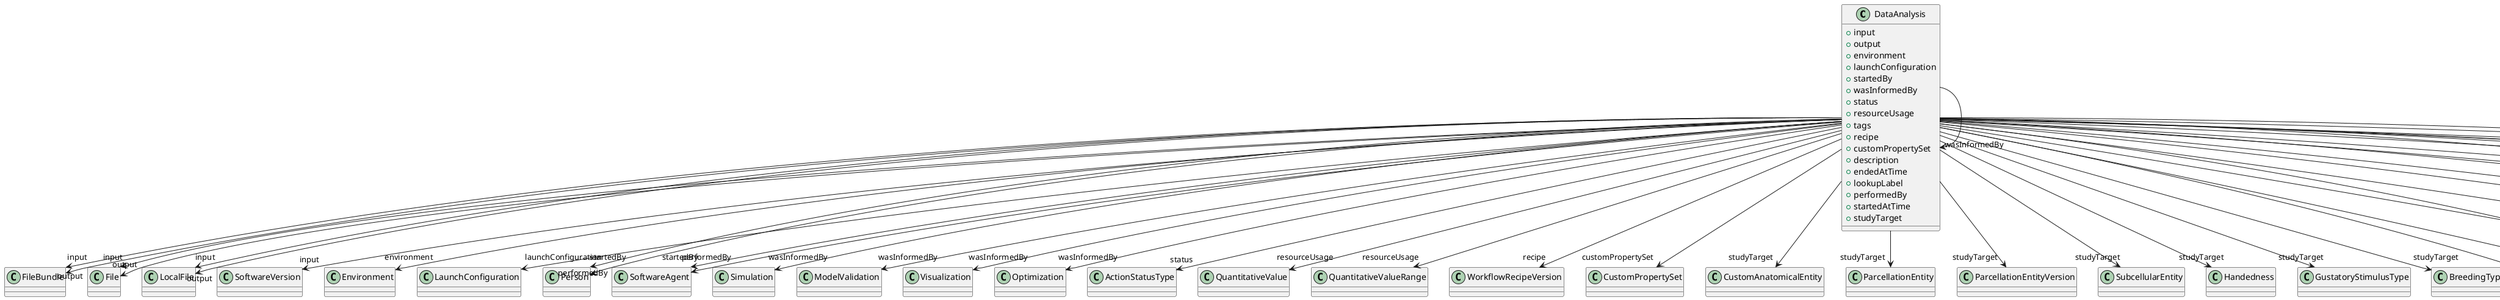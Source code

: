 @startuml
class DataAnalysis {
+input
+output
+environment
+launchConfiguration
+startedBy
+wasInformedBy
+status
+resourceUsage
+tags
+recipe
+customPropertySet
+description
+endedAtTime
+lookupLabel
+performedBy
+startedAtTime
+studyTarget

}
DataAnalysis -d-> "input" FileBundle
DataAnalysis -d-> "input" File
DataAnalysis -d-> "input" LocalFile
DataAnalysis -d-> "input" SoftwareVersion
DataAnalysis -d-> "output" FileBundle
DataAnalysis -d-> "output" File
DataAnalysis -d-> "output" LocalFile
DataAnalysis -d-> "environment" Environment
DataAnalysis -d-> "launchConfiguration" LaunchConfiguration
DataAnalysis -d-> "startedBy" Person
DataAnalysis -d-> "startedBy" SoftwareAgent
DataAnalysis -d-> "wasInformedBy" Simulation
DataAnalysis -d-> "wasInformedBy" DataAnalysis
DataAnalysis -d-> "wasInformedBy" ModelValidation
DataAnalysis -d-> "wasInformedBy" Visualization
DataAnalysis -d-> "wasInformedBy" Optimization
DataAnalysis -d-> "status" ActionStatusType
DataAnalysis -d-> "resourceUsage" QuantitativeValue
DataAnalysis -d-> "resourceUsage" QuantitativeValueRange
DataAnalysis -d-> "recipe" WorkflowRecipeVersion
DataAnalysis -d-> "customPropertySet" CustomPropertySet
DataAnalysis -d-> "performedBy" SoftwareAgent
DataAnalysis -d-> "performedBy" Person
DataAnalysis -d-> "studyTarget" CustomAnatomicalEntity
DataAnalysis -d-> "studyTarget" ParcellationEntity
DataAnalysis -d-> "studyTarget" ParcellationEntityVersion
DataAnalysis -d-> "studyTarget" SubcellularEntity
DataAnalysis -d-> "studyTarget" Handedness
DataAnalysis -d-> "studyTarget" GustatoryStimulusType
DataAnalysis -d-> "studyTarget" BreedingType
DataAnalysis -d-> "studyTarget" Species
DataAnalysis -d-> "studyTarget" MolecularEntity
DataAnalysis -d-> "studyTarget" Organ
DataAnalysis -d-> "studyTarget" ElectricalStimulusType
DataAnalysis -d-> "studyTarget" VisualStimulusType
DataAnalysis -d-> "studyTarget" BiologicalOrder
DataAnalysis -d-> "studyTarget" TermSuggestion
DataAnalysis -d-> "studyTarget" BiologicalSex
DataAnalysis -d-> "studyTarget" Disease
DataAnalysis -d-> "studyTarget" TactileStimulusType
DataAnalysis -d-> "studyTarget" OpticalStimulusType
DataAnalysis -d-> "studyTarget" DiseaseModel
DataAnalysis -d-> "studyTarget" UBERONParcellation
DataAnalysis -d-> "studyTarget" GeneticStrainType
DataAnalysis -d-> "studyTarget" AuditoryStimulusType
DataAnalysis -d-> "studyTarget" CellCultureType
DataAnalysis -d-> "studyTarget" CellType
DataAnalysis -d-> "studyTarget" OlfactoryStimulusType

@enduml